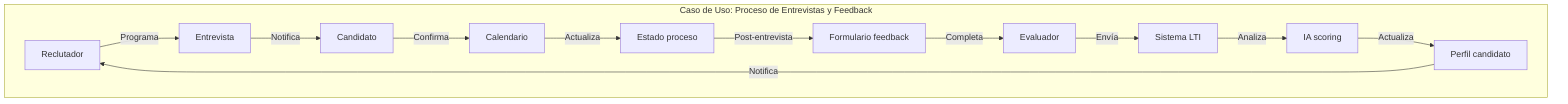 graph TD
    subgraph "Caso de Uso: Proceso de Entrevistas y Feedback"
    A[Reclutador] -->|Programa| B[Entrevista]
    B -->|Notifica| C[Candidato]
    C -->|Confirma| D[Calendario]
    D -->|Actualiza| E[Estado proceso]
    E -->|Post-entrevista| F[Formulario feedback]
    F -->|Completa| G[Evaluador]
    G -->|Envía| H[Sistema LTI]
    H -->|Analiza| I[IA scoring]
    I -->|Actualiza| J[Perfil candidato]
    J -->|Notifica| A
    end